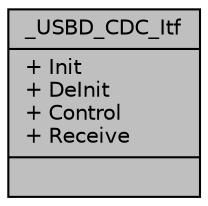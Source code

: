 digraph "_USBD_CDC_Itf"
{
  edge [fontname="Helvetica",fontsize="10",labelfontname="Helvetica",labelfontsize="10"];
  node [fontname="Helvetica",fontsize="10",shape=record];
  Node1 [label="{_USBD_CDC_Itf\n|+ Init\l+ DeInit\l+ Control\l+ Receive\l|}",height=0.2,width=0.4,color="black", fillcolor="grey75", style="filled", fontcolor="black"];
}
